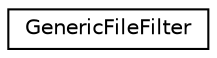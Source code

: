 digraph G
{
  edge [fontname="Helvetica",fontsize="10",labelfontname="Helvetica",labelfontsize="10"];
  node [fontname="Helvetica",fontsize="10",shape=record];
  rankdir="LR";
  Node1 [label="GenericFileFilter",height=0.2,width=0.4,color="black", fillcolor="white", style="filled",URL="$class_generic_file_filter.html",tooltip="Filter the file type for the file chooser."];
}
